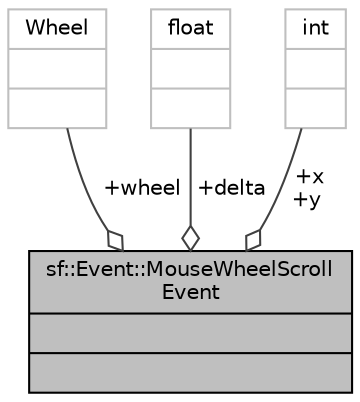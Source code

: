 digraph "sf::Event::MouseWheelScrollEvent"
{
 // LATEX_PDF_SIZE
  edge [fontname="Helvetica",fontsize="10",labelfontname="Helvetica",labelfontsize="10"];
  node [fontname="Helvetica",fontsize="10",shape=record];
  Node1 [label="{sf::Event::MouseWheelScroll\lEvent\n||}",height=0.2,width=0.4,color="black", fillcolor="grey75", style="filled", fontcolor="black",tooltip="Mouse wheel events parameters (MouseWheelScrolled)"];
  Node2 -> Node1 [color="grey25",fontsize="10",style="solid",label=" +wheel" ,arrowhead="odiamond",fontname="Helvetica"];
  Node2 [label="{Wheel\n||}",height=0.2,width=0.4,color="grey75", fillcolor="white", style="filled",tooltip=" "];
  Node3 -> Node1 [color="grey25",fontsize="10",style="solid",label=" +delta" ,arrowhead="odiamond",fontname="Helvetica"];
  Node3 [label="{float\n||}",height=0.2,width=0.4,color="grey75", fillcolor="white", style="filled",tooltip=" "];
  Node4 -> Node1 [color="grey25",fontsize="10",style="solid",label=" +x\n+y" ,arrowhead="odiamond",fontname="Helvetica"];
  Node4 [label="{int\n||}",height=0.2,width=0.4,color="grey75", fillcolor="white", style="filled",tooltip=" "];
}
